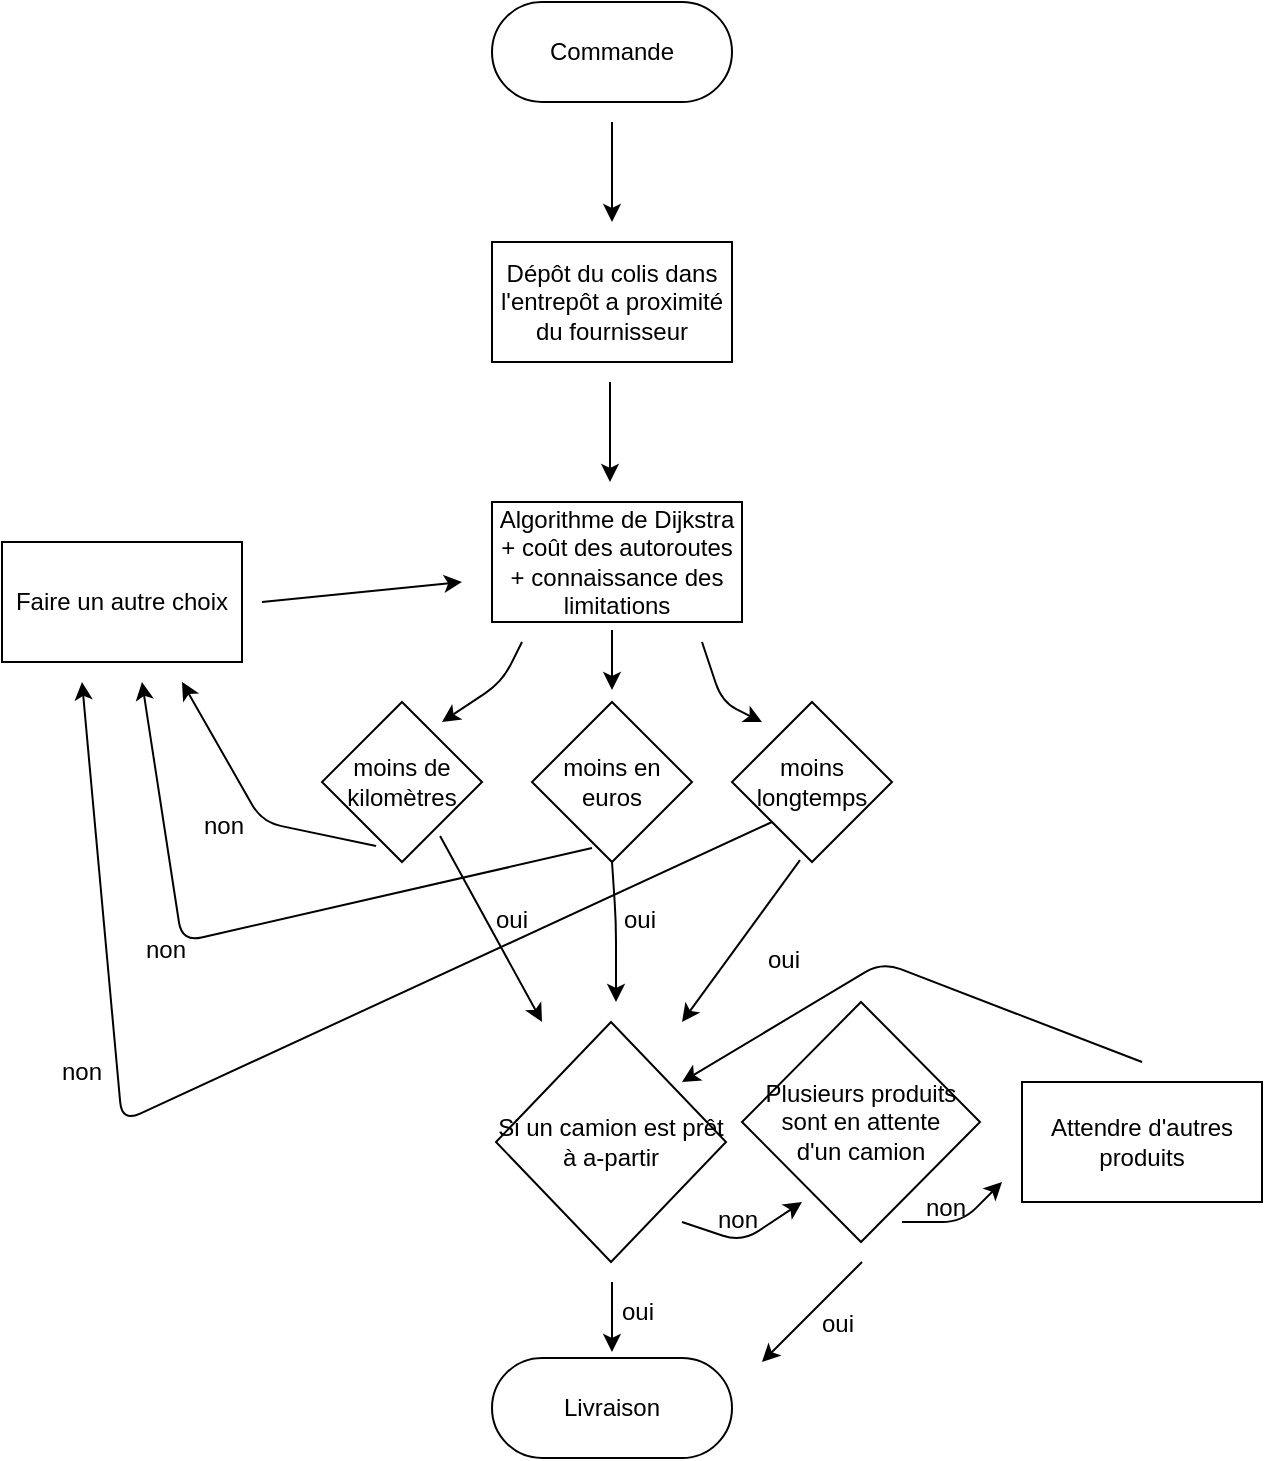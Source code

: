 <mxfile version="11.3.1" type="device" pages="1"><diagram id="mrTpYMsLaIZl8nOvdRoD" name="Page-1"><mxGraphModel dx="1172" dy="710" grid="1" gridSize="10" guides="1" tooltips="1" connect="1" arrows="1" fold="1" page="1" pageScale="1" pageWidth="850" pageHeight="1100" math="0" shadow="0"><root><mxCell id="0"/><mxCell id="1" parent="0"/><mxCell id="jaPIruS-cgA2E58EH2Mj-1" value="Commande" style="rounded=1;whiteSpace=wrap;html=1;arcSize=50;" vertex="1" parent="1"><mxGeometry x="365" y="50" width="120" height="50" as="geometry"/></mxCell><mxCell id="jaPIruS-cgA2E58EH2Mj-2" value="" style="endArrow=classic;html=1;" edge="1" parent="1"><mxGeometry width="50" height="50" relative="1" as="geometry"><mxPoint x="425" y="110" as="sourcePoint"/><mxPoint x="425" y="160" as="targetPoint"/></mxGeometry></mxCell><mxCell id="jaPIruS-cgA2E58EH2Mj-3" value="Dépôt du colis dans l'entrepôt a proximité du fournisseur" style="rounded=0;whiteSpace=wrap;html=1;" vertex="1" parent="1"><mxGeometry x="365" y="170" width="120" height="60" as="geometry"/></mxCell><mxCell id="jaPIruS-cgA2E58EH2Mj-5" value="" style="endArrow=classic;html=1;" edge="1" parent="1"><mxGeometry width="50" height="50" relative="1" as="geometry"><mxPoint x="424" y="240" as="sourcePoint"/><mxPoint x="424" y="290" as="targetPoint"/></mxGeometry></mxCell><mxCell id="jaPIruS-cgA2E58EH2Mj-6" value="Algorithme de Dijkstra + coût des autoroutes + connaissance des limitations" style="rounded=0;whiteSpace=wrap;html=1;" vertex="1" parent="1"><mxGeometry x="365" y="300" width="125" height="60" as="geometry"/></mxCell><mxCell id="jaPIruS-cgA2E58EH2Mj-7" value="moins de kilomètres" style="rhombus;whiteSpace=wrap;html=1;" vertex="1" parent="1"><mxGeometry x="280" y="400" width="80" height="80" as="geometry"/></mxCell><mxCell id="jaPIruS-cgA2E58EH2Mj-8" value="moins en&lt;br&gt;euros" style="rhombus;whiteSpace=wrap;html=1;" vertex="1" parent="1"><mxGeometry x="385" y="400" width="80" height="80" as="geometry"/></mxCell><mxCell id="jaPIruS-cgA2E58EH2Mj-9" value="moins longtemps" style="rhombus;whiteSpace=wrap;html=1;" vertex="1" parent="1"><mxGeometry x="485" y="400" width="80" height="80" as="geometry"/></mxCell><mxCell id="jaPIruS-cgA2E58EH2Mj-11" value="" style="endArrow=classic;html=1;" edge="1" parent="1"><mxGeometry width="50" height="50" relative="1" as="geometry"><mxPoint x="380" y="370" as="sourcePoint"/><mxPoint x="340" y="410" as="targetPoint"/><Array as="points"><mxPoint x="370" y="390"/></Array></mxGeometry></mxCell><mxCell id="jaPIruS-cgA2E58EH2Mj-12" value="" style="endArrow=classic;html=1;" edge="1" parent="1"><mxGeometry width="50" height="50" relative="1" as="geometry"><mxPoint x="470" y="370" as="sourcePoint"/><mxPoint x="500" y="410" as="targetPoint"/><Array as="points"><mxPoint x="480" y="400"/></Array></mxGeometry></mxCell><mxCell id="jaPIruS-cgA2E58EH2Mj-13" value="" style="endArrow=classic;html=1;entryX=0.5;entryY=0;entryDx=0;entryDy=0;" edge="1" parent="1"><mxGeometry width="50" height="50" relative="1" as="geometry"><mxPoint x="425" y="364" as="sourcePoint"/><mxPoint x="425" y="394" as="targetPoint"/></mxGeometry></mxCell><mxCell id="jaPIruS-cgA2E58EH2Mj-15" value="" style="endArrow=classic;html=1;exitX=0.738;exitY=0.838;exitDx=0;exitDy=0;exitPerimeter=0;" edge="1" parent="1" source="jaPIruS-cgA2E58EH2Mj-7"><mxGeometry width="50" height="50" relative="1" as="geometry"><mxPoint x="320" y="490" as="sourcePoint"/><mxPoint x="390" y="560" as="targetPoint"/></mxGeometry></mxCell><mxCell id="jaPIruS-cgA2E58EH2Mj-16" value="" style="endArrow=classic;html=1;exitX=0.5;exitY=1;exitDx=0;exitDy=0;" edge="1" parent="1" source="jaPIruS-cgA2E58EH2Mj-8"><mxGeometry width="50" height="50" relative="1" as="geometry"><mxPoint x="427" y="490" as="sourcePoint"/><mxPoint x="427" y="550" as="targetPoint"/><Array as="points"><mxPoint x="427" y="510"/></Array></mxGeometry></mxCell><mxCell id="jaPIruS-cgA2E58EH2Mj-17" value="" style="endArrow=classic;html=1;exitX=0.425;exitY=0.988;exitDx=0;exitDy=0;exitPerimeter=0;" edge="1" parent="1" source="jaPIruS-cgA2E58EH2Mj-9"><mxGeometry width="50" height="50" relative="1" as="geometry"><mxPoint x="520" y="490" as="sourcePoint"/><mxPoint x="460" y="560" as="targetPoint"/></mxGeometry></mxCell><mxCell id="jaPIruS-cgA2E58EH2Mj-18" value="Si un camion est prêt à a-partir" style="rhombus;whiteSpace=wrap;html=1;" vertex="1" parent="1"><mxGeometry x="367" y="560" width="115" height="120" as="geometry"/></mxCell><mxCell id="jaPIruS-cgA2E58EH2Mj-19" value="oui" style="text;html=1;resizable=0;points=[];autosize=1;align=left;verticalAlign=top;spacingTop=-4;" vertex="1" parent="1"><mxGeometry x="365" y="499" width="30" height="20" as="geometry"/></mxCell><mxCell id="jaPIruS-cgA2E58EH2Mj-20" value="oui" style="text;html=1;resizable=0;points=[];autosize=1;align=left;verticalAlign=top;spacingTop=-4;" vertex="1" parent="1"><mxGeometry x="428.5" y="499" width="30" height="20" as="geometry"/></mxCell><mxCell id="jaPIruS-cgA2E58EH2Mj-21" value="oui" style="text;html=1;resizable=0;points=[];autosize=1;align=left;verticalAlign=top;spacingTop=-4;" vertex="1" parent="1"><mxGeometry x="501" y="519" width="30" height="20" as="geometry"/></mxCell><mxCell id="jaPIruS-cgA2E58EH2Mj-22" value="Faire un autre choix" style="rounded=0;whiteSpace=wrap;html=1;" vertex="1" parent="1"><mxGeometry x="120" y="320" width="120" height="60" as="geometry"/></mxCell><mxCell id="jaPIruS-cgA2E58EH2Mj-23" value="" style="endArrow=classic;html=1;" edge="1" parent="1"><mxGeometry width="50" height="50" relative="1" as="geometry"><mxPoint x="250" y="350" as="sourcePoint"/><mxPoint x="350" y="340" as="targetPoint"/></mxGeometry></mxCell><mxCell id="jaPIruS-cgA2E58EH2Mj-24" value="" style="endArrow=classic;html=1;exitX=0.338;exitY=0.9;exitDx=0;exitDy=0;exitPerimeter=0;" edge="1" parent="1" source="jaPIruS-cgA2E58EH2Mj-7"><mxGeometry width="50" height="50" relative="1" as="geometry"><mxPoint x="310" y="490" as="sourcePoint"/><mxPoint x="210" y="390" as="targetPoint"/><Array as="points"><mxPoint x="250" y="460"/></Array></mxGeometry></mxCell><mxCell id="jaPIruS-cgA2E58EH2Mj-25" value="non" style="text;html=1;resizable=0;points=[];autosize=1;align=left;verticalAlign=top;spacingTop=-4;" vertex="1" parent="1"><mxGeometry x="219" y="452" width="40" height="20" as="geometry"/></mxCell><mxCell id="jaPIruS-cgA2E58EH2Mj-26" value="" style="endArrow=classic;html=1;exitX=0.375;exitY=0.913;exitDx=0;exitDy=0;exitPerimeter=0;" edge="1" parent="1" source="jaPIruS-cgA2E58EH2Mj-8"><mxGeometry width="50" height="50" relative="1" as="geometry"><mxPoint x="420" y="490" as="sourcePoint"/><mxPoint x="190" y="390" as="targetPoint"/><Array as="points"><mxPoint x="210" y="520"/></Array></mxGeometry></mxCell><mxCell id="jaPIruS-cgA2E58EH2Mj-27" value="non" style="text;html=1;resizable=0;points=[];autosize=1;align=left;verticalAlign=top;spacingTop=-4;" vertex="1" parent="1"><mxGeometry x="190" y="514" width="40" height="20" as="geometry"/></mxCell><mxCell id="jaPIruS-cgA2E58EH2Mj-28" value="" style="endArrow=classic;html=1;exitX=0;exitY=1;exitDx=0;exitDy=0;" edge="1" parent="1" source="jaPIruS-cgA2E58EH2Mj-9"><mxGeometry width="50" height="50" relative="1" as="geometry"><mxPoint x="510" y="490" as="sourcePoint"/><mxPoint x="160" y="390" as="targetPoint"/><Array as="points"><mxPoint x="180" y="610"/></Array></mxGeometry></mxCell><mxCell id="jaPIruS-cgA2E58EH2Mj-29" value="non" style="text;html=1;resizable=0;points=[];autosize=1;align=left;verticalAlign=top;spacingTop=-4;" vertex="1" parent="1"><mxGeometry x="148" y="575" width="40" height="20" as="geometry"/></mxCell><mxCell id="jaPIruS-cgA2E58EH2Mj-30" value="Plusieurs produits sont en attente&lt;br&gt;d'un camion" style="rhombus;whiteSpace=wrap;html=1;" vertex="1" parent="1"><mxGeometry x="490" y="550" width="119" height="120" as="geometry"/></mxCell><mxCell id="jaPIruS-cgA2E58EH2Mj-32" value="Attendre d'autres&lt;br&gt;produits" style="rounded=0;whiteSpace=wrap;html=1;" vertex="1" parent="1"><mxGeometry x="630" y="590" width="120" height="60" as="geometry"/></mxCell><mxCell id="jaPIruS-cgA2E58EH2Mj-33" value="" style="endArrow=classic;html=1;" edge="1" parent="1"><mxGeometry width="50" height="50" relative="1" as="geometry"><mxPoint x="460" y="660" as="sourcePoint"/><mxPoint x="520" y="650" as="targetPoint"/><Array as="points"><mxPoint x="490" y="670"/></Array></mxGeometry></mxCell><mxCell id="jaPIruS-cgA2E58EH2Mj-34" value="" style="endArrow=classic;html=1;" edge="1" parent="1"><mxGeometry width="50" height="50" relative="1" as="geometry"><mxPoint x="570" y="660" as="sourcePoint"/><mxPoint x="620" y="640" as="targetPoint"/><Array as="points"><mxPoint x="600" y="660"/></Array></mxGeometry></mxCell><mxCell id="jaPIruS-cgA2E58EH2Mj-35" value="non" style="text;html=1;resizable=0;points=[];autosize=1;align=left;verticalAlign=top;spacingTop=-4;" vertex="1" parent="1"><mxGeometry x="476" y="649" width="40" height="20" as="geometry"/></mxCell><mxCell id="jaPIruS-cgA2E58EH2Mj-36" value="non" style="text;html=1;resizable=0;points=[];autosize=1;align=left;verticalAlign=top;spacingTop=-4;" vertex="1" parent="1"><mxGeometry x="580" y="643" width="40" height="20" as="geometry"/></mxCell><mxCell id="jaPIruS-cgA2E58EH2Mj-37" value="" style="endArrow=classic;html=1;" edge="1" parent="1"><mxGeometry width="50" height="50" relative="1" as="geometry"><mxPoint x="690" y="580" as="sourcePoint"/><mxPoint x="460" y="590" as="targetPoint"/><Array as="points"><mxPoint x="560" y="530"/></Array></mxGeometry></mxCell><mxCell id="jaPIruS-cgA2E58EH2Mj-40" value="" style="endArrow=classic;html=1;entryX=0.462;entryY=-0.1;entryDx=0;entryDy=0;entryPerimeter=0;" edge="1" parent="1"><mxGeometry width="50" height="50" relative="1" as="geometry"><mxPoint x="425" y="690" as="sourcePoint"/><mxPoint x="424.99" y="725" as="targetPoint"/></mxGeometry></mxCell><mxCell id="jaPIruS-cgA2E58EH2Mj-42" value="oui" style="text;html=1;resizable=0;points=[];autosize=1;align=left;verticalAlign=top;spacingTop=-4;" vertex="1" parent="1"><mxGeometry x="427.5" y="695" width="30" height="20" as="geometry"/></mxCell><mxCell id="jaPIruS-cgA2E58EH2Mj-43" value="" style="endArrow=classic;html=1;" edge="1" parent="1"><mxGeometry width="50" height="50" relative="1" as="geometry"><mxPoint x="550" y="680" as="sourcePoint"/><mxPoint x="500" y="730" as="targetPoint"/></mxGeometry></mxCell><mxCell id="jaPIruS-cgA2E58EH2Mj-44" value="oui" style="text;html=1;resizable=0;points=[];autosize=1;align=left;verticalAlign=top;spacingTop=-4;" vertex="1" parent="1"><mxGeometry x="528" y="701" width="30" height="20" as="geometry"/></mxCell><mxCell id="jaPIruS-cgA2E58EH2Mj-56" value="Livraison" style="rounded=1;whiteSpace=wrap;html=1;arcSize=50;" vertex="1" parent="1"><mxGeometry x="365" y="728" width="120" height="50" as="geometry"/></mxCell></root></mxGraphModel></diagram></mxfile>